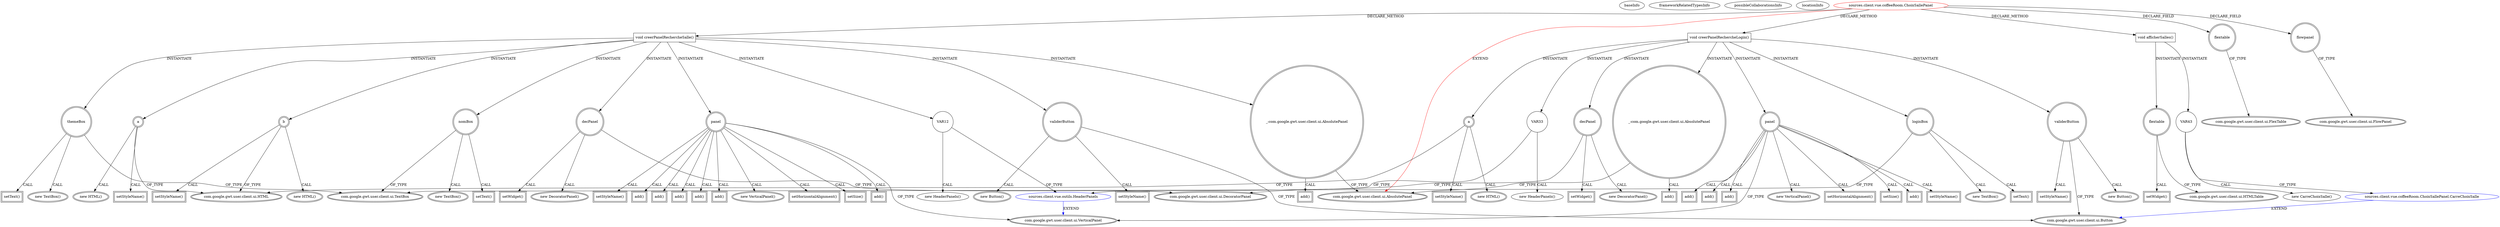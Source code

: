 digraph {
baseInfo[graphId=262,category="extension_graph",isAnonymous=false,possibleRelation=true]
frameworkRelatedTypesInfo[0="com.google.gwt.user.client.ui.AbsolutePanel"]
possibleCollaborationsInfo[0="262~CLIENT_METHOD_DECLARATION-INSTANTIATION-~com.google.gwt.user.client.ui.AbsolutePanel ~com.google.gwt.user.client.ui.Button ~false~false",1="262~CLIENT_METHOD_DECLARATION-INSTANTIATION-CLIENT_METHOD_DECLARATION-INSTANTIATION-~com.google.gwt.user.client.ui.AbsolutePanel ~com.google.gwt.user.client.ui.VerticalPanel ~false~false"]
locationInfo[projectName="MainMain-ChatCafeine",filePath="/MainMain-ChatCafeine/ChatCafeine-master/ChatCafeine/src/sources/client/vue/coffeeRoom/ChoixSallePanel.java",contextSignature="ChoixSallePanel",graphId="262"]
0[label="sources.client.vue.coffeeRoom.ChoixSallePanel",vertexType="ROOT_CLIENT_CLASS_DECLARATION",isFrameworkType=false,color=red]
1[label="com.google.gwt.user.client.ui.AbsolutePanel",vertexType="FRAMEWORK_CLASS_TYPE",isFrameworkType=true,peripheries=2]
2[label="flextable",vertexType="FIELD_DECLARATION",isFrameworkType=true,peripheries=2,shape=circle]
3[label="com.google.gwt.user.client.ui.FlexTable",vertexType="FRAMEWORK_CLASS_TYPE",isFrameworkType=true,peripheries=2]
4[label="flowpanel",vertexType="FIELD_DECLARATION",isFrameworkType=true,peripheries=2,shape=circle]
5[label="com.google.gwt.user.client.ui.FlowPanel",vertexType="FRAMEWORK_CLASS_TYPE",isFrameworkType=true,peripheries=2]
6[label="void creerPanelRechercheSalle()",vertexType="CLIENT_METHOD_DECLARATION",isFrameworkType=false,shape=box]
8[label="panel",vertexType="VARIABLE_EXPRESION",isFrameworkType=true,peripheries=2,shape=circle]
9[label="com.google.gwt.user.client.ui.VerticalPanel",vertexType="FRAMEWORK_CLASS_TYPE",isFrameworkType=true,peripheries=2]
7[label="new VerticalPanel()",vertexType="CONSTRUCTOR_CALL",isFrameworkType=true,peripheries=2]
11[label="themeBox",vertexType="VARIABLE_EXPRESION",isFrameworkType=true,peripheries=2,shape=circle]
12[label="com.google.gwt.user.client.ui.TextBox",vertexType="FRAMEWORK_CLASS_TYPE",isFrameworkType=true,peripheries=2]
10[label="new TextBox()",vertexType="CONSTRUCTOR_CALL",isFrameworkType=true,peripheries=2]
14[label="nomBox",vertexType="VARIABLE_EXPRESION",isFrameworkType=true,peripheries=2,shape=circle]
13[label="new TextBox()",vertexType="CONSTRUCTOR_CALL",isFrameworkType=true,peripheries=2]
17[label="validerButton",vertexType="VARIABLE_EXPRESION",isFrameworkType=true,peripheries=2,shape=circle]
18[label="com.google.gwt.user.client.ui.Button",vertexType="FRAMEWORK_CLASS_TYPE",isFrameworkType=true,peripheries=2]
16[label="new Button()",vertexType="CONSTRUCTOR_CALL",isFrameworkType=true,peripheries=2]
20[label="a",vertexType="VARIABLE_EXPRESION",isFrameworkType=true,peripheries=2,shape=circle]
21[label="com.google.gwt.user.client.ui.HTML",vertexType="FRAMEWORK_CLASS_TYPE",isFrameworkType=true,peripheries=2]
19[label="new HTML()",vertexType="CONSTRUCTOR_CALL",isFrameworkType=true,peripheries=2]
23[label="b",vertexType="VARIABLE_EXPRESION",isFrameworkType=true,peripheries=2,shape=circle]
22[label="new HTML()",vertexType="CONSTRUCTOR_CALL",isFrameworkType=true,peripheries=2]
26[label="setStyleName()",vertexType="INSIDE_CALL",isFrameworkType=true,peripheries=2,shape=box]
28[label="setStyleName()",vertexType="INSIDE_CALL",isFrameworkType=true,peripheries=2,shape=box]
30[label="setStyleName()",vertexType="INSIDE_CALL",isFrameworkType=true,peripheries=2,shape=box]
32[label="setHorizontalAlignment()",vertexType="INSIDE_CALL",isFrameworkType=true,peripheries=2,shape=box]
34[label="setSize()",vertexType="INSIDE_CALL",isFrameworkType=true,peripheries=2,shape=box]
36[label="add()",vertexType="INSIDE_CALL",isFrameworkType=true,peripheries=2,shape=box]
38[label="VAR12",vertexType="VARIABLE_EXPRESION",isFrameworkType=false,shape=circle]
39[label="sources.client.vue.outils.HeaderPanels",vertexType="REFERENCE_CLIENT_CLASS_DECLARATION",isFrameworkType=false,color=blue]
37[label="new HeaderPanels()",vertexType="CONSTRUCTOR_CALL",isFrameworkType=false]
42[label="setStyleName()",vertexType="INSIDE_CALL",isFrameworkType=true,peripheries=2,shape=box]
44[label="add()",vertexType="INSIDE_CALL",isFrameworkType=true,peripheries=2,shape=box]
46[label="setText()",vertexType="INSIDE_CALL",isFrameworkType=true,peripheries=2,shape=box]
48[label="add()",vertexType="INSIDE_CALL",isFrameworkType=true,peripheries=2,shape=box]
50[label="add()",vertexType="INSIDE_CALL",isFrameworkType=true,peripheries=2,shape=box]
52[label="setText()",vertexType="INSIDE_CALL",isFrameworkType=true,peripheries=2,shape=box]
54[label="add()",vertexType="INSIDE_CALL",isFrameworkType=true,peripheries=2,shape=box]
56[label="add()",vertexType="INSIDE_CALL",isFrameworkType=true,peripheries=2,shape=box]
58[label="decPanel",vertexType="VARIABLE_EXPRESION",isFrameworkType=true,peripheries=2,shape=circle]
59[label="com.google.gwt.user.client.ui.DecoratorPanel",vertexType="FRAMEWORK_CLASS_TYPE",isFrameworkType=true,peripheries=2]
57[label="new DecoratorPanel()",vertexType="CONSTRUCTOR_CALL",isFrameworkType=true,peripheries=2]
61[label="setWidget()",vertexType="INSIDE_CALL",isFrameworkType=true,peripheries=2,shape=box]
62[label="_:com.google.gwt.user.client.ui.AbsolutePanel",vertexType="VARIABLE_EXPRESION",isFrameworkType=true,peripheries=2,shape=circle]
63[label="add()",vertexType="INSIDE_CALL",isFrameworkType=true,peripheries=2,shape=box]
65[label="void creerPanelRechercheLogin()",vertexType="CLIENT_METHOD_DECLARATION",isFrameworkType=false,shape=box]
67[label="panel",vertexType="VARIABLE_EXPRESION",isFrameworkType=true,peripheries=2,shape=circle]
66[label="new VerticalPanel()",vertexType="CONSTRUCTOR_CALL",isFrameworkType=true,peripheries=2]
70[label="loginBox",vertexType="VARIABLE_EXPRESION",isFrameworkType=true,peripheries=2,shape=circle]
69[label="new TextBox()",vertexType="CONSTRUCTOR_CALL",isFrameworkType=true,peripheries=2]
73[label="validerButton",vertexType="VARIABLE_EXPRESION",isFrameworkType=true,peripheries=2,shape=circle]
72[label="new Button()",vertexType="CONSTRUCTOR_CALL",isFrameworkType=true,peripheries=2]
76[label="a",vertexType="VARIABLE_EXPRESION",isFrameworkType=true,peripheries=2,shape=circle]
75[label="new HTML()",vertexType="CONSTRUCTOR_CALL",isFrameworkType=true,peripheries=2]
79[label="setStyleName()",vertexType="INSIDE_CALL",isFrameworkType=true,peripheries=2,shape=box]
81[label="setStyleName()",vertexType="INSIDE_CALL",isFrameworkType=true,peripheries=2,shape=box]
83[label="setHorizontalAlignment()",vertexType="INSIDE_CALL",isFrameworkType=true,peripheries=2,shape=box]
85[label="setSize()",vertexType="INSIDE_CALL",isFrameworkType=true,peripheries=2,shape=box]
87[label="add()",vertexType="INSIDE_CALL",isFrameworkType=true,peripheries=2,shape=box]
89[label="VAR33",vertexType="VARIABLE_EXPRESION",isFrameworkType=false,shape=circle]
88[label="new HeaderPanels()",vertexType="CONSTRUCTOR_CALL",isFrameworkType=false]
92[label="setStyleName()",vertexType="INSIDE_CALL",isFrameworkType=true,peripheries=2,shape=box]
94[label="add()",vertexType="INSIDE_CALL",isFrameworkType=true,peripheries=2,shape=box]
96[label="setText()",vertexType="INSIDE_CALL",isFrameworkType=true,peripheries=2,shape=box]
98[label="add()",vertexType="INSIDE_CALL",isFrameworkType=true,peripheries=2,shape=box]
100[label="add()",vertexType="INSIDE_CALL",isFrameworkType=true,peripheries=2,shape=box]
102[label="decPanel",vertexType="VARIABLE_EXPRESION",isFrameworkType=true,peripheries=2,shape=circle]
101[label="new DecoratorPanel()",vertexType="CONSTRUCTOR_CALL",isFrameworkType=true,peripheries=2]
105[label="setWidget()",vertexType="INSIDE_CALL",isFrameworkType=true,peripheries=2,shape=box]
106[label="_:com.google.gwt.user.client.ui.AbsolutePanel",vertexType="VARIABLE_EXPRESION",isFrameworkType=true,peripheries=2,shape=circle]
107[label="add()",vertexType="INSIDE_CALL",isFrameworkType=true,peripheries=2,shape=box]
109[label="void afficherSalles()",vertexType="CLIENT_METHOD_DECLARATION",isFrameworkType=false,shape=box]
110[label="flextable",vertexType="VARIABLE_EXPRESION",isFrameworkType=true,peripheries=2,shape=circle]
112[label="com.google.gwt.user.client.ui.HTMLTable",vertexType="FRAMEWORK_CLASS_TYPE",isFrameworkType=true,peripheries=2]
111[label="setWidget()",vertexType="INSIDE_CALL",isFrameworkType=true,peripheries=2,shape=box]
114[label="VAR43",vertexType="VARIABLE_EXPRESION",isFrameworkType=false,shape=circle]
115[label="sources.client.vue.coffeeRoom.ChoixSallePanel.CarreChoixSalle",vertexType="REFERENCE_CLIENT_CLASS_DECLARATION",isFrameworkType=false,color=blue]
113[label="new CarreChoixSalle()",vertexType="CONSTRUCTOR_CALL",isFrameworkType=false]
0->1[label="EXTEND",color=red]
0->2[label="DECLARE_FIELD"]
2->3[label="OF_TYPE"]
0->4[label="DECLARE_FIELD"]
4->5[label="OF_TYPE"]
0->6[label="DECLARE_METHOD"]
6->8[label="INSTANTIATE"]
8->9[label="OF_TYPE"]
8->7[label="CALL"]
6->11[label="INSTANTIATE"]
11->12[label="OF_TYPE"]
11->10[label="CALL"]
6->14[label="INSTANTIATE"]
14->12[label="OF_TYPE"]
14->13[label="CALL"]
6->17[label="INSTANTIATE"]
17->18[label="OF_TYPE"]
17->16[label="CALL"]
6->20[label="INSTANTIATE"]
20->21[label="OF_TYPE"]
20->19[label="CALL"]
6->23[label="INSTANTIATE"]
23->21[label="OF_TYPE"]
23->22[label="CALL"]
20->26[label="CALL"]
23->28[label="CALL"]
17->30[label="CALL"]
8->32[label="CALL"]
8->34[label="CALL"]
8->36[label="CALL"]
6->38[label="INSTANTIATE"]
39->9[label="EXTEND",color=blue]
38->39[label="OF_TYPE"]
38->37[label="CALL"]
8->42[label="CALL"]
8->44[label="CALL"]
11->46[label="CALL"]
8->48[label="CALL"]
8->50[label="CALL"]
14->52[label="CALL"]
8->54[label="CALL"]
8->56[label="CALL"]
6->58[label="INSTANTIATE"]
58->59[label="OF_TYPE"]
58->57[label="CALL"]
58->61[label="CALL"]
6->62[label="INSTANTIATE"]
62->1[label="OF_TYPE"]
62->63[label="CALL"]
0->65[label="DECLARE_METHOD"]
65->67[label="INSTANTIATE"]
67->9[label="OF_TYPE"]
67->66[label="CALL"]
65->70[label="INSTANTIATE"]
70->12[label="OF_TYPE"]
70->69[label="CALL"]
65->73[label="INSTANTIATE"]
73->18[label="OF_TYPE"]
73->72[label="CALL"]
65->76[label="INSTANTIATE"]
76->21[label="OF_TYPE"]
76->75[label="CALL"]
76->79[label="CALL"]
73->81[label="CALL"]
67->83[label="CALL"]
67->85[label="CALL"]
67->87[label="CALL"]
65->89[label="INSTANTIATE"]
89->39[label="OF_TYPE"]
89->88[label="CALL"]
67->92[label="CALL"]
67->94[label="CALL"]
70->96[label="CALL"]
67->98[label="CALL"]
67->100[label="CALL"]
65->102[label="INSTANTIATE"]
102->59[label="OF_TYPE"]
102->101[label="CALL"]
102->105[label="CALL"]
65->106[label="INSTANTIATE"]
106->1[label="OF_TYPE"]
106->107[label="CALL"]
0->109[label="DECLARE_METHOD"]
109->110[label="INSTANTIATE"]
110->112[label="OF_TYPE"]
110->111[label="CALL"]
109->114[label="INSTANTIATE"]
115->18[label="EXTEND",color=blue]
114->115[label="OF_TYPE"]
114->113[label="CALL"]
}
